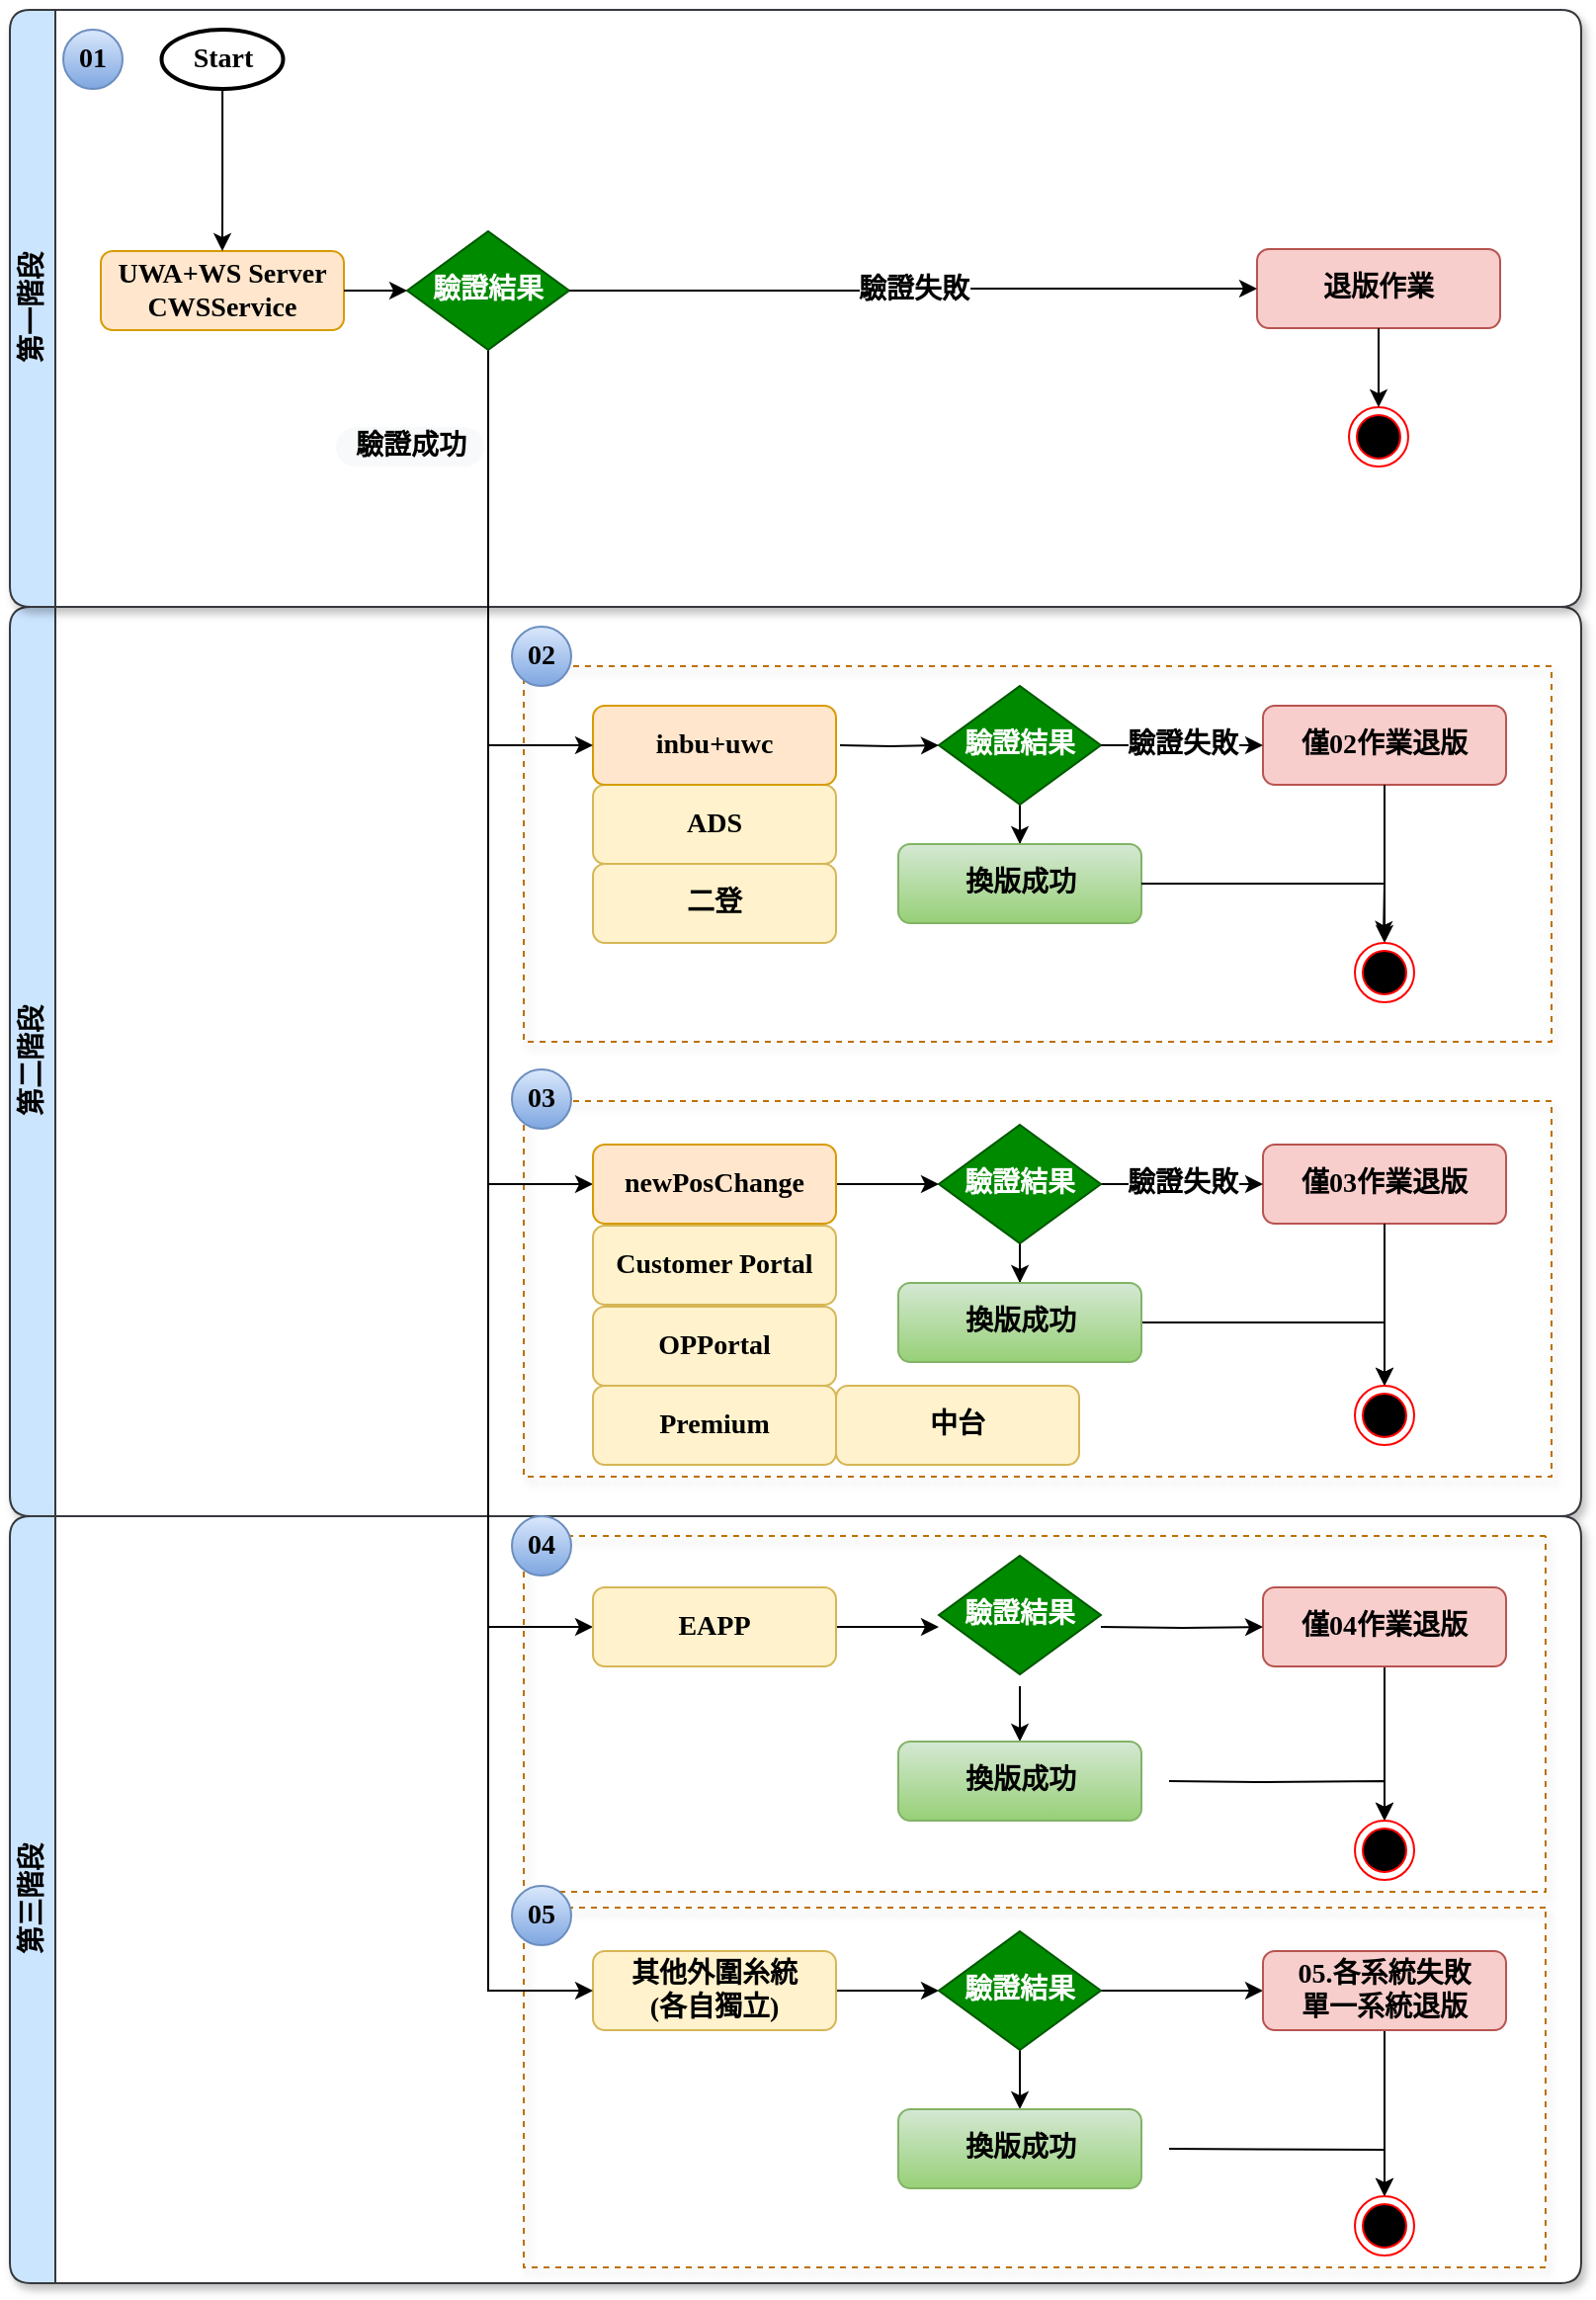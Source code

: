 <mxfile version="24.8.6">
  <diagram id="C5RBs43oDa-KdzZeNtuy" name="Page-1">
    <mxGraphModel dx="1678" dy="938" grid="1" gridSize="10" guides="1" tooltips="1" connect="1" arrows="1" fold="1" page="1" pageScale="1" pageWidth="827" pageHeight="1169" math="0" shadow="0">
      <root>
        <mxCell id="WIyWlLk6GJQsqaUBKTNV-0" />
        <mxCell id="WIyWlLk6GJQsqaUBKTNV-1" parent="WIyWlLk6GJQsqaUBKTNV-0" />
        <mxCell id="SWPrqackAz6YK81M5vLL-146" value="第二階段" style="swimlane;horizontal=0;whiteSpace=wrap;html=1;rounded=1;shadow=1;fillColor=#cce5ff;strokeColor=#36393d;swimlaneFillColor=default;fontFamily=Verdana;fontSize=14;fontStyle=1" parent="WIyWlLk6GJQsqaUBKTNV-1" vertex="1">
          <mxGeometry x="5" y="312" width="795" height="460" as="geometry" />
        </mxCell>
        <mxCell id="SWPrqackAz6YK81M5vLL-147" value="僅03作業退版" style="rounded=1;whiteSpace=wrap;html=1;fontSize=14;glass=0;strokeWidth=1;shadow=0;fillColor=#f8cecc;strokeColor=#b85450;fontFamily=Verdana;fontStyle=1" parent="SWPrqackAz6YK81M5vLL-146" vertex="1">
          <mxGeometry x="634" y="272" width="123.0" height="40" as="geometry" />
        </mxCell>
        <mxCell id="SWPrqackAz6YK81M5vLL-149" style="edgeStyle=orthogonalEdgeStyle;rounded=0;orthogonalLoop=1;jettySize=auto;html=1;entryX=0.5;entryY=0;entryDx=0;entryDy=0;fontFamily=Verdana;fontSize=14;fontStyle=1" parent="SWPrqackAz6YK81M5vLL-146" source="SWPrqackAz6YK81M5vLL-147" target="SWPrqackAz6YK81M5vLL-148" edge="1">
          <mxGeometry relative="1" as="geometry" />
        </mxCell>
        <mxCell id="SWPrqackAz6YK81M5vLL-134" value="二登" style="rounded=1;whiteSpace=wrap;html=1;fontSize=14;glass=0;strokeWidth=1;shadow=0;fillColor=#fff2cc;strokeColor=#d6b656;fontFamily=Verdana;fontStyle=1" parent="SWPrqackAz6YK81M5vLL-146" vertex="1">
          <mxGeometry x="295.0" y="130" width="123.0" height="40" as="geometry" />
        </mxCell>
        <mxCell id="SWPrqackAz6YK81M5vLL-133" value="ADS" style="rounded=1;whiteSpace=wrap;html=1;fontSize=14;glass=0;strokeWidth=1;shadow=0;fillColor=#fff2cc;strokeColor=#d6b656;fontFamily=Verdana;fontStyle=1" parent="SWPrqackAz6YK81M5vLL-146" vertex="1">
          <mxGeometry x="295.0" y="90" width="123.0" height="40" as="geometry" />
        </mxCell>
        <mxCell id="SWPrqackAz6YK81M5vLL-191" style="edgeStyle=orthogonalEdgeStyle;rounded=0;orthogonalLoop=1;jettySize=auto;html=1;entryX=0.5;entryY=0;entryDx=0;entryDy=0;fontFamily=Verdana;fontSize=14;fontStyle=1" parent="SWPrqackAz6YK81M5vLL-146" source="SWPrqackAz6YK81M5vLL-136" target="SWPrqackAz6YK81M5vLL-189" edge="1">
          <mxGeometry relative="1" as="geometry" />
        </mxCell>
        <mxCell id="SWPrqackAz6YK81M5vLL-136" value="驗證結果" style="rhombus;whiteSpace=wrap;html=1;fillColor=#008a00;fontColor=#ffffff;strokeColor=#005700;fontFamily=Verdana;fontSize=14;fontStyle=1" parent="SWPrqackAz6YK81M5vLL-146" vertex="1">
          <mxGeometry x="470.0" y="40" width="82" height="60" as="geometry" />
        </mxCell>
        <mxCell id="SWPrqackAz6YK81M5vLL-139" value="僅02作業退版" style="rounded=1;whiteSpace=wrap;html=1;fontSize=14;glass=0;strokeWidth=1;shadow=0;fillColor=#f8cecc;strokeColor=#b85450;fontFamily=Verdana;fontStyle=1" parent="SWPrqackAz6YK81M5vLL-146" vertex="1">
          <mxGeometry x="634" y="50" width="123.0" height="40" as="geometry" />
        </mxCell>
        <mxCell id="SWPrqackAz6YK81M5vLL-135" value="驗證失敗" style="edgeStyle=orthogonalEdgeStyle;rounded=0;orthogonalLoop=1;jettySize=auto;html=1;entryX=0;entryY=0.5;entryDx=0;entryDy=0;fontFamily=Verdana;fontSize=14;fontStyle=1" parent="SWPrqackAz6YK81M5vLL-146" source="SWPrqackAz6YK81M5vLL-136" target="SWPrqackAz6YK81M5vLL-139" edge="1">
          <mxGeometry relative="1" as="geometry" />
        </mxCell>
        <mxCell id="SWPrqackAz6YK81M5vLL-138" style="edgeStyle=orthogonalEdgeStyle;rounded=0;orthogonalLoop=1;jettySize=auto;html=1;entryX=0.5;entryY=0;entryDx=0;entryDy=0;fontFamily=Verdana;fontSize=14;fontStyle=1" parent="SWPrqackAz6YK81M5vLL-146" source="SWPrqackAz6YK81M5vLL-139" target="SWPrqackAz6YK81M5vLL-140" edge="1">
          <mxGeometry relative="1" as="geometry" />
        </mxCell>
        <mxCell id="SWPrqackAz6YK81M5vLL-129" value="&lt;div style=&quot;text-align: left; font-size: 14px;&quot;&gt;&lt;span style=&quot;background-color: initial; font-size: 14px;&quot;&gt;OPPortal&lt;/span&gt;&lt;/div&gt;" style="rounded=1;whiteSpace=wrap;html=1;fontSize=14;glass=0;strokeWidth=1;shadow=0;fillColor=#fff2cc;strokeColor=#d6b656;fontFamily=Verdana;fontStyle=1" parent="SWPrqackAz6YK81M5vLL-146" vertex="1">
          <mxGeometry x="295.0" y="354" width="123.0" height="40" as="geometry" />
        </mxCell>
        <mxCell id="SWPrqackAz6YK81M5vLL-153" value="驗證失敗" style="edgeStyle=orthogonalEdgeStyle;rounded=0;orthogonalLoop=1;jettySize=auto;html=1;fontFamily=Verdana;fontSize=14;fontStyle=1" parent="SWPrqackAz6YK81M5vLL-146" source="SWPrqackAz6YK81M5vLL-150" target="SWPrqackAz6YK81M5vLL-147" edge="1">
          <mxGeometry relative="1" as="geometry" />
        </mxCell>
        <mxCell id="SWPrqackAz6YK81M5vLL-197" style="edgeStyle=orthogonalEdgeStyle;rounded=0;orthogonalLoop=1;jettySize=auto;html=1;entryX=0.5;entryY=0;entryDx=0;entryDy=0;fontFamily=Verdana;fontSize=14;fontStyle=1" parent="SWPrqackAz6YK81M5vLL-146" source="SWPrqackAz6YK81M5vLL-150" target="SWPrqackAz6YK81M5vLL-193" edge="1">
          <mxGeometry relative="1" as="geometry" />
        </mxCell>
        <mxCell id="SWPrqackAz6YK81M5vLL-150" value="驗證結果" style="rhombus;whiteSpace=wrap;html=1;fillColor=#008a00;fontColor=#ffffff;strokeColor=#005700;fontFamily=Verdana;fontSize=14;fontStyle=1" parent="SWPrqackAz6YK81M5vLL-146" vertex="1">
          <mxGeometry x="470.0" y="262" width="82" height="60" as="geometry" />
        </mxCell>
        <mxCell id="SWPrqackAz6YK81M5vLL-189" value="換版成功" style="rounded=1;whiteSpace=wrap;html=1;fontSize=14;glass=0;strokeWidth=1;shadow=0;fontFamily=Verdana;fillColor=#d5e8d4;gradientColor=#97d077;strokeColor=#82b366;fontStyle=1" parent="SWPrqackAz6YK81M5vLL-146" vertex="1">
          <mxGeometry x="449.5" y="120" width="123.0" height="40" as="geometry" />
        </mxCell>
        <mxCell id="SWPrqackAz6YK81M5vLL-201" style="edgeStyle=orthogonalEdgeStyle;rounded=0;orthogonalLoop=1;jettySize=auto;html=1;entryX=0.5;entryY=0;entryDx=0;entryDy=0;fontFamily=Verdana;fontSize=14;fontStyle=1;exitX=1;exitY=0.5;exitDx=0;exitDy=0;" parent="SWPrqackAz6YK81M5vLL-146" source="SWPrqackAz6YK81M5vLL-193" target="SWPrqackAz6YK81M5vLL-148" edge="1">
          <mxGeometry relative="1" as="geometry">
            <mxPoint x="586.5" y="362" as="sourcePoint" />
          </mxGeometry>
        </mxCell>
        <mxCell id="SWPrqackAz6YK81M5vLL-193" value="換版成功" style="rounded=1;whiteSpace=wrap;html=1;fontSize=14;glass=0;strokeWidth=1;shadow=0;fontFamily=Verdana;fillColor=#d5e8d4;gradientColor=#97d077;strokeColor=#82b366;fontStyle=1" parent="SWPrqackAz6YK81M5vLL-146" vertex="1">
          <mxGeometry x="449.5" y="342" width="123.0" height="40" as="geometry" />
        </mxCell>
        <mxCell id="SWPrqackAz6YK81M5vLL-198" value="" style="swimlane;startSize=0;dashed=1;shadow=1;rounded=1;fillColor=#f0a30a;fontColor=#000000;strokeColor=#BD7000;swimlaneFillColor=none;fontFamily=Verdana;fontSize=14;fontStyle=1" parent="SWPrqackAz6YK81M5vLL-146" vertex="1">
          <mxGeometry x="260" y="30" width="520" height="190" as="geometry" />
        </mxCell>
        <mxCell id="SWPrqackAz6YK81M5vLL-140" value="" style="ellipse;html=1;shape=endState;fillColor=#000000;strokeColor=#ff0000;fontFamily=Verdana;fontSize=14;fontStyle=1" parent="SWPrqackAz6YK81M5vLL-198" vertex="1">
          <mxGeometry x="420.5" y="140" width="30" height="30" as="geometry" />
        </mxCell>
        <mxCell id="SWPrqackAz6YK81M5vLL-237" value="02" style="ellipse;whiteSpace=wrap;html=1;aspect=fixed;fillColor=#dae8fc;gradientColor=#7ea6e0;strokeColor=#6c8ebf;fontFamily=Verdana;fontSize=14;fontStyle=1" parent="SWPrqackAz6YK81M5vLL-198" vertex="1">
          <mxGeometry x="-6" y="-20" width="30" height="30" as="geometry" />
        </mxCell>
        <mxCell id="SWPrqackAz6YK81M5vLL-200" value="" style="swimlane;startSize=0;dashed=1;shadow=1;rounded=1;fillColor=#f0a30a;fontColor=#000000;strokeColor=#BD7000;fontFamily=Verdana;fontSize=14;fontStyle=1" parent="SWPrqackAz6YK81M5vLL-146" vertex="1">
          <mxGeometry x="260" y="250" width="520" height="190" as="geometry" />
        </mxCell>
        <mxCell id="SWPrqackAz6YK81M5vLL-148" value="" style="ellipse;html=1;shape=endState;fillColor=#000000;strokeColor=#ff0000;fontFamily=Verdana;fontSize=14;fontStyle=1" parent="SWPrqackAz6YK81M5vLL-200" vertex="1">
          <mxGeometry x="420.5" y="144" width="30" height="30" as="geometry" />
        </mxCell>
        <mxCell id="SWPrqackAz6YK81M5vLL-238" value="03" style="ellipse;whiteSpace=wrap;html=1;aspect=fixed;fillColor=#dae8fc;gradientColor=#7ea6e0;strokeColor=#6c8ebf;fontFamily=Verdana;fontSize=14;fontStyle=1" parent="SWPrqackAz6YK81M5vLL-200" vertex="1">
          <mxGeometry x="-6" y="-16" width="30" height="30" as="geometry" />
        </mxCell>
        <mxCell id="aclCSw0ql2PgXOTzAVun-0" value="&lt;div style=&quot;text-align: left;&quot;&gt;Premium&lt;/div&gt;" style="rounded=1;whiteSpace=wrap;html=1;fontSize=14;glass=0;strokeWidth=1;shadow=0;fillColor=#fff2cc;strokeColor=#d6b656;fontFamily=Verdana;fontStyle=1" vertex="1" parent="SWPrqackAz6YK81M5vLL-200">
          <mxGeometry x="35.0" y="144" width="123.0" height="40" as="geometry" />
        </mxCell>
        <mxCell id="aclCSw0ql2PgXOTzAVun-1" value="&lt;div style=&quot;text-align: left;&quot;&gt;中台&lt;/div&gt;" style="rounded=1;whiteSpace=wrap;html=1;fontSize=14;glass=0;strokeWidth=1;shadow=0;fillColor=#fff2cc;strokeColor=#d6b656;fontFamily=Verdana;fontStyle=1" vertex="1" parent="SWPrqackAz6YK81M5vLL-200">
          <mxGeometry x="158.0" y="144" width="123.0" height="40" as="geometry" />
        </mxCell>
        <mxCell id="SWPrqackAz6YK81M5vLL-202" style="edgeStyle=orthogonalEdgeStyle;rounded=0;orthogonalLoop=1;jettySize=auto;html=1;fontFamily=Verdana;fontSize=14;fontStyle=1;exitX=1;exitY=0.5;exitDx=0;exitDy=0;" parent="SWPrqackAz6YK81M5vLL-146" source="SWPrqackAz6YK81M5vLL-189" edge="1">
          <mxGeometry relative="1" as="geometry">
            <mxPoint x="586.5" y="140" as="sourcePoint" />
            <mxPoint x="695" y="168" as="targetPoint" />
          </mxGeometry>
        </mxCell>
        <mxCell id="SWPrqackAz6YK81M5vLL-187" value="第三階段" style="swimlane;horizontal=0;whiteSpace=wrap;html=1;rounded=1;shadow=1;fillColor=#cce5ff;strokeColor=#36393d;swimlaneFillColor=default;fontFamily=Verdana;fontSize=14;fontStyle=1" parent="WIyWlLk6GJQsqaUBKTNV-1" vertex="1">
          <mxGeometry x="5" y="772" width="795" height="388" as="geometry" />
        </mxCell>
        <mxCell id="SWPrqackAz6YK81M5vLL-112" style="edgeStyle=orthogonalEdgeStyle;rounded=0;orthogonalLoop=1;jettySize=auto;html=1;entryX=0.5;entryY=0;entryDx=0;entryDy=0;fontFamily=Verdana;fontSize=14;fontStyle=1" parent="SWPrqackAz6YK81M5vLL-187" source="SWPrqackAz6YK81M5vLL-113" target="SWPrqackAz6YK81M5vLL-114" edge="1">
          <mxGeometry relative="1" as="geometry" />
        </mxCell>
        <mxCell id="SWPrqackAz6YK81M5vLL-113" value="僅04作業退版" style="rounded=1;whiteSpace=wrap;html=1;fontSize=14;glass=0;strokeWidth=1;shadow=0;fillColor=#f8cecc;strokeColor=#b85450;fontFamily=Verdana;fontStyle=1" parent="SWPrqackAz6YK81M5vLL-187" vertex="1">
          <mxGeometry x="634" y="36" width="123.0" height="40" as="geometry" />
        </mxCell>
        <mxCell id="SWPrqackAz6YK81M5vLL-204" value="" style="edgeStyle=orthogonalEdgeStyle;rounded=0;orthogonalLoop=1;jettySize=auto;html=1;fontFamily=Verdana;fontSize=14;fontStyle=1" parent="SWPrqackAz6YK81M5vLL-187" target="SWPrqackAz6YK81M5vLL-113" edge="1">
          <mxGeometry relative="1" as="geometry">
            <mxPoint x="552" y="56" as="sourcePoint" />
          </mxGeometry>
        </mxCell>
        <mxCell id="SWPrqackAz6YK81M5vLL-207" style="edgeStyle=orthogonalEdgeStyle;rounded=0;orthogonalLoop=1;jettySize=auto;html=1;entryX=0.5;entryY=0;entryDx=0;entryDy=0;fontFamily=Verdana;fontSize=14;fontStyle=1" parent="SWPrqackAz6YK81M5vLL-187" target="SWPrqackAz6YK81M5vLL-132" edge="1">
          <mxGeometry relative="1" as="geometry">
            <mxPoint x="511" y="86.0" as="sourcePoint" />
          </mxGeometry>
        </mxCell>
        <mxCell id="SWPrqackAz6YK81M5vLL-199" value="驗證結果" style="rhombus;whiteSpace=wrap;html=1;fillColor=#008a00;fontColor=#ffffff;strokeColor=#005700;fontFamily=Verdana;fontSize=14;fontStyle=1" parent="SWPrqackAz6YK81M5vLL-187" vertex="1">
          <mxGeometry x="470.0" y="20" width="82" height="60" as="geometry" />
        </mxCell>
        <mxCell id="SWPrqackAz6YK81M5vLL-210" style="edgeStyle=orthogonalEdgeStyle;rounded=0;orthogonalLoop=1;jettySize=auto;html=1;entryX=0;entryY=0.5;entryDx=0;entryDy=0;fontFamily=Verdana;fontSize=14;fontStyle=1" parent="SWPrqackAz6YK81M5vLL-187" source="SWPrqackAz6YK81M5vLL-122" target="SWPrqackAz6YK81M5vLL-209" edge="1">
          <mxGeometry relative="1" as="geometry" />
        </mxCell>
        <mxCell id="SWPrqackAz6YK81M5vLL-122" value="其他外圍糸統&lt;div style=&quot;font-size: 14px;&quot;&gt;(各自獨立)&lt;/div&gt;" style="rounded=1;whiteSpace=wrap;html=1;fontSize=14;glass=0;strokeWidth=1;shadow=0;fillColor=#fff2cc;strokeColor=#d6b656;fontFamily=Verdana;fontStyle=1" parent="SWPrqackAz6YK81M5vLL-187" vertex="1">
          <mxGeometry x="295" y="220" width="123.0" height="40" as="geometry" />
        </mxCell>
        <mxCell id="SWPrqackAz6YK81M5vLL-224" style="edgeStyle=orthogonalEdgeStyle;rounded=0;orthogonalLoop=1;jettySize=auto;html=1;entryX=0.5;entryY=0;entryDx=0;entryDy=0;fontFamily=Verdana;fontSize=14;fontStyle=1" parent="SWPrqackAz6YK81M5vLL-187" target="SWPrqackAz6YK81M5vLL-114" edge="1">
          <mxGeometry relative="1" as="geometry">
            <mxPoint x="586.5" y="134" as="sourcePoint" />
          </mxGeometry>
        </mxCell>
        <mxCell id="SWPrqackAz6YK81M5vLL-132" value="換版成功" style="rounded=1;whiteSpace=wrap;html=1;fontSize=14;glass=0;strokeWidth=1;shadow=0;fontFamily=Verdana;fillColor=#d5e8d4;gradientColor=#97d077;strokeColor=#82b366;fontStyle=1" parent="SWPrqackAz6YK81M5vLL-187" vertex="1">
          <mxGeometry x="449.5" y="114" width="123.0" height="40" as="geometry" />
        </mxCell>
        <mxCell id="SWPrqackAz6YK81M5vLL-213" style="edgeStyle=orthogonalEdgeStyle;rounded=0;orthogonalLoop=1;jettySize=auto;html=1;fontFamily=Verdana;fontSize=14;fontStyle=1" parent="SWPrqackAz6YK81M5vLL-187" source="SWPrqackAz6YK81M5vLL-209" target="SWPrqackAz6YK81M5vLL-212" edge="1">
          <mxGeometry relative="1" as="geometry" />
        </mxCell>
        <mxCell id="SWPrqackAz6YK81M5vLL-217" style="edgeStyle=orthogonalEdgeStyle;rounded=0;orthogonalLoop=1;jettySize=auto;html=1;fontFamily=Verdana;fontSize=14;fontStyle=1" parent="SWPrqackAz6YK81M5vLL-187" source="SWPrqackAz6YK81M5vLL-209" target="SWPrqackAz6YK81M5vLL-215" edge="1">
          <mxGeometry relative="1" as="geometry" />
        </mxCell>
        <mxCell id="SWPrqackAz6YK81M5vLL-209" value="驗證結果" style="rhombus;whiteSpace=wrap;html=1;fillColor=#008a00;fontColor=#ffffff;strokeColor=#005700;fontFamily=Verdana;fontSize=14;fontStyle=1" parent="SWPrqackAz6YK81M5vLL-187" vertex="1">
          <mxGeometry x="470.0" y="210" width="82" height="60" as="geometry" />
        </mxCell>
        <mxCell id="SWPrqackAz6YK81M5vLL-225" style="edgeStyle=orthogonalEdgeStyle;rounded=0;orthogonalLoop=1;jettySize=auto;html=1;entryX=0.5;entryY=0;entryDx=0;entryDy=0;fontFamily=Verdana;fontSize=14;fontStyle=1" parent="SWPrqackAz6YK81M5vLL-187" target="SWPrqackAz6YK81M5vLL-216" edge="1">
          <mxGeometry relative="1" as="geometry">
            <mxPoint x="586.5" y="320" as="sourcePoint" />
          </mxGeometry>
        </mxCell>
        <mxCell id="SWPrqackAz6YK81M5vLL-212" value="換版成功" style="rounded=1;whiteSpace=wrap;html=1;fontSize=14;glass=0;strokeWidth=1;shadow=0;fontFamily=Verdana;fillColor=#d5e8d4;gradientColor=#97d077;strokeColor=#82b366;fontStyle=1" parent="SWPrqackAz6YK81M5vLL-187" vertex="1">
          <mxGeometry x="449.5" y="300" width="123.0" height="40" as="geometry" />
        </mxCell>
        <mxCell id="SWPrqackAz6YK81M5vLL-214" style="edgeStyle=orthogonalEdgeStyle;rounded=0;orthogonalLoop=1;jettySize=auto;html=1;entryX=0.5;entryY=0;entryDx=0;entryDy=0;fontFamily=Verdana;fontSize=14;fontStyle=1" parent="SWPrqackAz6YK81M5vLL-187" source="SWPrqackAz6YK81M5vLL-215" target="SWPrqackAz6YK81M5vLL-216" edge="1">
          <mxGeometry relative="1" as="geometry" />
        </mxCell>
        <mxCell id="SWPrqackAz6YK81M5vLL-215" value="05.各系統失敗&lt;div&gt;單一系統退版&lt;/div&gt;" style="rounded=1;whiteSpace=wrap;html=1;fontSize=14;glass=0;strokeWidth=1;shadow=0;fillColor=#f8cecc;strokeColor=#b85450;fontFamily=Verdana;fontStyle=1" parent="SWPrqackAz6YK81M5vLL-187" vertex="1">
          <mxGeometry x="634" y="220" width="123.0" height="40" as="geometry" />
        </mxCell>
        <mxCell id="SWPrqackAz6YK81M5vLL-216" value="" style="ellipse;html=1;shape=endState;fillColor=#000000;strokeColor=#ff0000;fontFamily=Verdana;fontSize=14;fontStyle=1" parent="SWPrqackAz6YK81M5vLL-187" vertex="1">
          <mxGeometry x="680.5" y="344" width="30" height="30" as="geometry" />
        </mxCell>
        <mxCell id="SWPrqackAz6YK81M5vLL-218" value="" style="swimlane;startSize=0;dashed=1;shadow=1;rounded=1;fillColor=#f0a30a;fontColor=#000000;strokeColor=#BD7000;fontFamily=Verdana;fontSize=14;fontStyle=1" parent="SWPrqackAz6YK81M5vLL-187" vertex="1">
          <mxGeometry x="260" y="10" width="517" height="180" as="geometry" />
        </mxCell>
        <mxCell id="SWPrqackAz6YK81M5vLL-114" value="" style="ellipse;html=1;shape=endState;fillColor=#000000;strokeColor=#ff0000;fontFamily=Verdana;fontSize=14;fontStyle=1" parent="SWPrqackAz6YK81M5vLL-218" vertex="1">
          <mxGeometry x="420.5" y="144" width="30" height="30" as="geometry" />
        </mxCell>
        <mxCell id="SWPrqackAz6YK81M5vLL-239" value="04" style="ellipse;whiteSpace=wrap;html=1;aspect=fixed;fillColor=#dae8fc;gradientColor=#7ea6e0;strokeColor=#6c8ebf;fontFamily=Verdana;fontSize=14;fontStyle=1" parent="SWPrqackAz6YK81M5vLL-218" vertex="1">
          <mxGeometry x="-6" y="-10" width="30" height="30" as="geometry" />
        </mxCell>
        <mxCell id="SWPrqackAz6YK81M5vLL-223" value="" style="swimlane;startSize=0;dashed=1;shadow=1;rounded=1;fillColor=#f0a30a;fontColor=#000000;strokeColor=#BD7000;fontFamily=Verdana;fontSize=14;fontStyle=1" parent="SWPrqackAz6YK81M5vLL-187" vertex="1">
          <mxGeometry x="260" y="198" width="517" height="182" as="geometry" />
        </mxCell>
        <mxCell id="SWPrqackAz6YK81M5vLL-240" value="05" style="ellipse;whiteSpace=wrap;html=1;aspect=fixed;fillColor=#dae8fc;gradientColor=#7ea6e0;strokeColor=#6c8ebf;fontFamily=Verdana;fontSize=14;fontStyle=1" parent="SWPrqackAz6YK81M5vLL-223" vertex="1">
          <mxGeometry x="-6" y="-11" width="30" height="30" as="geometry" />
        </mxCell>
        <mxCell id="SWPrqackAz6YK81M5vLL-145" value="第一階段" style="swimlane;horizontal=0;whiteSpace=wrap;html=1;rounded=1;shadow=1;fillColor=#cce5ff;strokeColor=#36393d;swimlaneFillColor=default;fontFamily=Verdana;fontSize=14;fontStyle=1" parent="WIyWlLk6GJQsqaUBKTNV-1" vertex="1">
          <mxGeometry x="5" y="10" width="795" height="302" as="geometry" />
        </mxCell>
        <mxCell id="SWPrqackAz6YK81M5vLL-124" value="退版作業" style="rounded=1;whiteSpace=wrap;html=1;fontSize=14;glass=0;strokeWidth=1;shadow=0;fillColor=#f8cecc;strokeColor=#b85450;fontFamily=Verdana;fontStyle=1" parent="SWPrqackAz6YK81M5vLL-145" vertex="1">
          <mxGeometry x="631" y="121" width="123.0" height="40" as="geometry" />
        </mxCell>
        <mxCell id="SWPrqackAz6YK81M5vLL-125" value="" style="ellipse;html=1;shape=endState;fillColor=#000000;strokeColor=#ff0000;fontFamily=Verdana;fontSize=14;fontStyle=1" parent="SWPrqackAz6YK81M5vLL-145" vertex="1">
          <mxGeometry x="677.5" y="201" width="30" height="30" as="geometry" />
        </mxCell>
        <mxCell id="SWPrqackAz6YK81M5vLL-126" style="edgeStyle=orthogonalEdgeStyle;rounded=0;orthogonalLoop=1;jettySize=auto;html=1;entryX=0.5;entryY=0;entryDx=0;entryDy=0;fontFamily=Verdana;fontSize=14;fontStyle=1" parent="SWPrqackAz6YK81M5vLL-145" source="SWPrqackAz6YK81M5vLL-124" target="SWPrqackAz6YK81M5vLL-125" edge="1">
          <mxGeometry relative="1" as="geometry" />
        </mxCell>
        <mxCell id="SWPrqackAz6YK81M5vLL-111" value="Start" style="strokeWidth=2;html=1;shape=mxgraph.flowchart.start_1;whiteSpace=wrap;fontFamily=Verdana;fontSize=14;fontStyle=1" parent="SWPrqackAz6YK81M5vLL-145" vertex="1">
          <mxGeometry x="76.75" y="10" width="61.5" height="30" as="geometry" />
        </mxCell>
        <mxCell id="SWPrqackAz6YK81M5vLL-236" value="01" style="ellipse;whiteSpace=wrap;html=1;aspect=fixed;fillColor=#dae8fc;gradientColor=#7ea6e0;strokeColor=#6c8ebf;fontFamily=Verdana;fontSize=14;fontStyle=1" parent="SWPrqackAz6YK81M5vLL-145" vertex="1">
          <mxGeometry x="27" y="10" width="30" height="30" as="geometry" />
        </mxCell>
        <mxCell id="SWPrqackAz6YK81M5vLL-242" value="驗證成功" style="rounded=1;whiteSpace=wrap;html=1;arcSize=50;strokeColor=none;strokeWidth=1;fillColor=#F8F9FA;fontColor=#000000;whiteSpace=wrap;align=left;verticalAlign=middle;spacingLeft=0;fontStyle=1;fontSize=14;spacing=10;fontFamily=Verdana;" parent="SWPrqackAz6YK81M5vLL-145" vertex="1">
          <mxGeometry x="165" y="211" width="75" height="20" as="geometry" />
        </mxCell>
        <mxCell id="SWPrqackAz6YK81M5vLL-109" value="UWA+WS Server&lt;div style=&quot;font-size: 14px;&quot;&gt;CWSService&lt;/div&gt;" style="rounded=1;whiteSpace=wrap;html=1;fontSize=14;glass=0;strokeWidth=1;shadow=0;fillColor=#ffe6cc;strokeColor=#d79b00;fontFamily=Verdana;fontStyle=1" parent="WIyWlLk6GJQsqaUBKTNV-1" vertex="1">
          <mxGeometry x="51.0" y="132" width="123.0" height="40" as="geometry" />
        </mxCell>
        <mxCell id="SWPrqackAz6YK81M5vLL-110" style="edgeStyle=orthogonalEdgeStyle;rounded=0;orthogonalLoop=1;jettySize=auto;html=1;entryX=0.5;entryY=0;entryDx=0;entryDy=0;fontFamily=Verdana;fontSize=14;fontStyle=1" parent="WIyWlLk6GJQsqaUBKTNV-1" source="SWPrqackAz6YK81M5vLL-111" target="SWPrqackAz6YK81M5vLL-109" edge="1">
          <mxGeometry relative="1" as="geometry" />
        </mxCell>
        <mxCell id="SWPrqackAz6YK81M5vLL-115" style="edgeStyle=orthogonalEdgeStyle;rounded=0;orthogonalLoop=1;jettySize=auto;html=1;entryX=0;entryY=0.5;entryDx=0;entryDy=0;exitX=0.5;exitY=1;exitDx=0;exitDy=0;fontFamily=Verdana;fontSize=14;fontStyle=1" parent="WIyWlLk6GJQsqaUBKTNV-1" source="SWPrqackAz6YK81M5vLL-123" target="SWPrqackAz6YK81M5vLL-120" edge="1">
          <mxGeometry relative="1" as="geometry" />
        </mxCell>
        <mxCell id="SWPrqackAz6YK81M5vLL-116" style="edgeStyle=orthogonalEdgeStyle;rounded=0;orthogonalLoop=1;jettySize=auto;html=1;entryX=0;entryY=0.5;entryDx=0;entryDy=0;exitX=0.5;exitY=1;exitDx=0;exitDy=0;fontFamily=Verdana;fontSize=14;fontStyle=1" parent="WIyWlLk6GJQsqaUBKTNV-1" source="SWPrqackAz6YK81M5vLL-123" target="SWPrqackAz6YK81M5vLL-121" edge="1">
          <mxGeometry relative="1" as="geometry" />
        </mxCell>
        <mxCell id="SWPrqackAz6YK81M5vLL-117" style="edgeStyle=orthogonalEdgeStyle;rounded=0;orthogonalLoop=1;jettySize=auto;html=1;entryX=0;entryY=0.5;entryDx=0;entryDy=0;exitX=0.5;exitY=1;exitDx=0;exitDy=0;fontFamily=Verdana;fontSize=14;fontStyle=1" parent="WIyWlLk6GJQsqaUBKTNV-1" source="SWPrqackAz6YK81M5vLL-123" target="SWPrqackAz6YK81M5vLL-122" edge="1">
          <mxGeometry relative="1" as="geometry" />
        </mxCell>
        <mxCell id="SWPrqackAz6YK81M5vLL-118" value="inbu+uwc" style="rounded=1;whiteSpace=wrap;html=1;fontSize=14;glass=0;strokeWidth=1;shadow=0;fillColor=#ffe6cc;strokeColor=#d79b00;fontFamily=Verdana;fontStyle=1" parent="WIyWlLk6GJQsqaUBKTNV-1" vertex="1">
          <mxGeometry x="300.0" y="362" width="123.0" height="40" as="geometry" />
        </mxCell>
        <mxCell id="SWPrqackAz6YK81M5vLL-119" style="rounded=0;orthogonalLoop=1;jettySize=auto;html=1;entryX=0;entryY=0.5;entryDx=0;entryDy=0;edgeStyle=orthogonalEdgeStyle;exitX=0.5;exitY=1;exitDx=0;exitDy=0;fontFamily=Verdana;fontSize=14;fontStyle=1" parent="WIyWlLk6GJQsqaUBKTNV-1" source="SWPrqackAz6YK81M5vLL-123" target="SWPrqackAz6YK81M5vLL-118" edge="1">
          <mxGeometry relative="1" as="geometry" />
        </mxCell>
        <mxCell id="SWPrqackAz6YK81M5vLL-152" style="edgeStyle=orthogonalEdgeStyle;rounded=0;orthogonalLoop=1;jettySize=auto;html=1;entryX=0;entryY=0.5;entryDx=0;entryDy=0;fontFamily=Verdana;fontSize=14;fontStyle=1" parent="WIyWlLk6GJQsqaUBKTNV-1" source="SWPrqackAz6YK81M5vLL-120" target="SWPrqackAz6YK81M5vLL-150" edge="1">
          <mxGeometry relative="1" as="geometry" />
        </mxCell>
        <mxCell id="SWPrqackAz6YK81M5vLL-120" value="newPosChange" style="rounded=1;whiteSpace=wrap;html=1;fontSize=14;glass=0;strokeWidth=1;shadow=0;fillColor=#ffe6cc;strokeColor=#d79b00;fontFamily=Verdana;fontStyle=1" parent="WIyWlLk6GJQsqaUBKTNV-1" vertex="1">
          <mxGeometry x="300.0" y="584" width="123.0" height="40" as="geometry" />
        </mxCell>
        <mxCell id="SWPrqackAz6YK81M5vLL-203" style="edgeStyle=orthogonalEdgeStyle;rounded=0;orthogonalLoop=1;jettySize=auto;html=1;entryX=0;entryY=0.5;entryDx=0;entryDy=0;fontFamily=Verdana;fontSize=14;fontStyle=1" parent="WIyWlLk6GJQsqaUBKTNV-1" source="SWPrqackAz6YK81M5vLL-121" edge="1">
          <mxGeometry relative="1" as="geometry">
            <mxPoint x="475" y="828" as="targetPoint" />
          </mxGeometry>
        </mxCell>
        <mxCell id="SWPrqackAz6YK81M5vLL-121" value="EAPP" style="rounded=1;whiteSpace=wrap;html=1;fontSize=14;glass=0;strokeWidth=1;shadow=0;fillColor=#fff2cc;strokeColor=#d6b656;fontFamily=Verdana;fontStyle=1" parent="WIyWlLk6GJQsqaUBKTNV-1" vertex="1">
          <mxGeometry x="300.0" y="808" width="123.0" height="40" as="geometry" />
        </mxCell>
        <mxCell id="SWPrqackAz6YK81M5vLL-123" value="驗證結果" style="rhombus;whiteSpace=wrap;html=1;fillColor=#008a00;fontColor=#ffffff;strokeColor=#005700;fontFamily=Verdana;fontSize=14;fontStyle=1" parent="WIyWlLk6GJQsqaUBKTNV-1" vertex="1">
          <mxGeometry x="206" y="122" width="82" height="60" as="geometry" />
        </mxCell>
        <mxCell id="SWPrqackAz6YK81M5vLL-127" value="驗證失敗" style="edgeStyle=orthogonalEdgeStyle;rounded=0;orthogonalLoop=1;jettySize=auto;html=1;entryX=0;entryY=0.5;entryDx=0;entryDy=0;fontFamily=Verdana;fontSize=14;fontStyle=1" parent="WIyWlLk6GJQsqaUBKTNV-1" source="SWPrqackAz6YK81M5vLL-123" target="SWPrqackAz6YK81M5vLL-124" edge="1">
          <mxGeometry relative="1" as="geometry" />
        </mxCell>
        <mxCell id="SWPrqackAz6YK81M5vLL-128" value="&lt;span style=&quot;text-align: left; font-size: 14px;&quot;&gt;Customer Portal&lt;/span&gt;" style="rounded=1;whiteSpace=wrap;html=1;fontSize=14;glass=0;strokeWidth=1;shadow=0;fillColor=#fff2cc;strokeColor=#d6b656;fontFamily=Verdana;fontStyle=1" parent="WIyWlLk6GJQsqaUBKTNV-1" vertex="1">
          <mxGeometry x="300.0" y="625" width="123.0" height="40" as="geometry" />
        </mxCell>
        <mxCell id="SWPrqackAz6YK81M5vLL-137" style="edgeStyle=orthogonalEdgeStyle;rounded=0;orthogonalLoop=1;jettySize=auto;html=1;fontFamily=Verdana;fontSize=14;fontStyle=1" parent="WIyWlLk6GJQsqaUBKTNV-1" target="SWPrqackAz6YK81M5vLL-136" edge="1">
          <mxGeometry relative="1" as="geometry">
            <mxPoint x="425" y="382" as="sourcePoint" />
          </mxGeometry>
        </mxCell>
        <mxCell id="SWPrqackAz6YK81M5vLL-141" style="rounded=0;orthogonalLoop=1;jettySize=auto;html=1;elbow=vertical;entryX=0;entryY=0.5;entryDx=0;entryDy=0;exitX=1;exitY=0.5;exitDx=0;exitDy=0;fontFamily=Verdana;fontSize=14;fontStyle=1" parent="WIyWlLk6GJQsqaUBKTNV-1" source="SWPrqackAz6YK81M5vLL-109" target="SWPrqackAz6YK81M5vLL-123" edge="1">
          <mxGeometry relative="1" as="geometry" />
        </mxCell>
      </root>
    </mxGraphModel>
  </diagram>
</mxfile>
